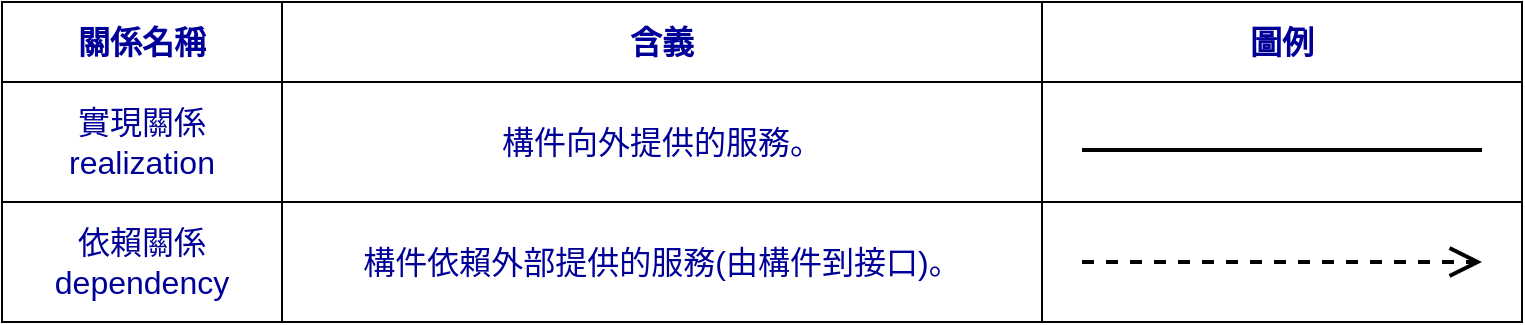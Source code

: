 <mxfile version="22.0.8" type="github">
  <diagram name="第 1 页" id="wbMzKwrL_3hDm419qJ9x">
    <mxGraphModel dx="1050" dy="534" grid="1" gridSize="10" guides="1" tooltips="1" connect="1" arrows="1" fold="1" page="1" pageScale="1" pageWidth="827" pageHeight="1169" math="0" shadow="0">
      <root>
        <mxCell id="0" />
        <mxCell id="1" parent="0" />
        <mxCell id="q28wz7RBDAjsr5voCHpd-1" value="" style="shape=table;startSize=0;container=1;collapsible=0;childLayout=tableLayout;fontSize=16;" vertex="1" parent="1">
          <mxGeometry x="40" y="40" width="760" height="160" as="geometry" />
        </mxCell>
        <mxCell id="q28wz7RBDAjsr5voCHpd-68" style="shape=tableRow;horizontal=0;startSize=0;swimlaneHead=0;swimlaneBody=0;strokeColor=inherit;top=0;left=0;bottom=0;right=0;collapsible=0;dropTarget=0;fillColor=none;points=[[0,0.5],[1,0.5]];portConstraint=eastwest;fontSize=16;" vertex="1" parent="q28wz7RBDAjsr5voCHpd-1">
          <mxGeometry width="760" height="40" as="geometry" />
        </mxCell>
        <mxCell id="q28wz7RBDAjsr5voCHpd-69" value="&lt;font color=&quot;#000099&quot;&gt;&lt;b&gt;關係名稱&lt;/b&gt;&lt;/font&gt;" style="shape=partialRectangle;html=1;whiteSpace=wrap;connectable=0;strokeColor=inherit;overflow=hidden;fillColor=none;top=0;left=0;bottom=0;right=0;pointerEvents=1;fontSize=16;" vertex="1" parent="q28wz7RBDAjsr5voCHpd-68">
          <mxGeometry width="140" height="40" as="geometry">
            <mxRectangle width="140" height="40" as="alternateBounds" />
          </mxGeometry>
        </mxCell>
        <mxCell id="q28wz7RBDAjsr5voCHpd-70" value="&lt;font color=&quot;#000099&quot;&gt;&lt;b&gt;含義&lt;/b&gt;&lt;/font&gt;" style="shape=partialRectangle;html=1;whiteSpace=wrap;connectable=0;strokeColor=inherit;overflow=hidden;fillColor=none;top=0;left=0;bottom=0;right=0;pointerEvents=1;fontSize=16;" vertex="1" parent="q28wz7RBDAjsr5voCHpd-68">
          <mxGeometry x="140" width="380" height="40" as="geometry">
            <mxRectangle width="380" height="40" as="alternateBounds" />
          </mxGeometry>
        </mxCell>
        <mxCell id="q28wz7RBDAjsr5voCHpd-71" value="&lt;b&gt;&lt;font color=&quot;#000099&quot;&gt;圖例&lt;/font&gt;&lt;/b&gt;" style="shape=partialRectangle;html=1;whiteSpace=wrap;connectable=0;strokeColor=inherit;overflow=hidden;fillColor=none;top=0;left=0;bottom=0;right=0;pointerEvents=1;fontSize=16;" vertex="1" parent="q28wz7RBDAjsr5voCHpd-68">
          <mxGeometry x="520" width="240" height="40" as="geometry">
            <mxRectangle width="240" height="40" as="alternateBounds" />
          </mxGeometry>
        </mxCell>
        <mxCell id="q28wz7RBDAjsr5voCHpd-53" style="shape=tableRow;horizontal=0;startSize=0;swimlaneHead=0;swimlaneBody=0;strokeColor=inherit;top=0;left=0;bottom=0;right=0;collapsible=0;dropTarget=0;fillColor=none;points=[[0,0.5],[1,0.5]];portConstraint=eastwest;fontSize=16;" vertex="1" parent="q28wz7RBDAjsr5voCHpd-1">
          <mxGeometry y="40" width="760" height="60" as="geometry" />
        </mxCell>
        <mxCell id="q28wz7RBDAjsr5voCHpd-54" value="&lt;font color=&quot;#000099&quot;&gt;實現關係&lt;br&gt;realization&lt;/font&gt;" style="shape=partialRectangle;html=1;whiteSpace=wrap;connectable=0;strokeColor=inherit;overflow=hidden;fillColor=none;top=0;left=0;bottom=0;right=0;pointerEvents=1;fontSize=16;" vertex="1" parent="q28wz7RBDAjsr5voCHpd-53">
          <mxGeometry width="140" height="60" as="geometry">
            <mxRectangle width="140" height="60" as="alternateBounds" />
          </mxGeometry>
        </mxCell>
        <mxCell id="q28wz7RBDAjsr5voCHpd-55" value="&lt;font color=&quot;#000099&quot;&gt;構件向外提供的服務。&lt;/font&gt;" style="shape=partialRectangle;html=1;whiteSpace=wrap;connectable=0;strokeColor=inherit;overflow=hidden;fillColor=none;top=0;left=0;bottom=0;right=0;pointerEvents=1;fontSize=16;" vertex="1" parent="q28wz7RBDAjsr5voCHpd-53">
          <mxGeometry x="140" width="380" height="60" as="geometry">
            <mxRectangle width="380" height="60" as="alternateBounds" />
          </mxGeometry>
        </mxCell>
        <mxCell id="q28wz7RBDAjsr5voCHpd-56" style="shape=partialRectangle;html=1;whiteSpace=wrap;connectable=0;strokeColor=inherit;overflow=hidden;fillColor=none;top=0;left=0;bottom=0;right=0;pointerEvents=1;fontSize=16;" vertex="1" parent="q28wz7RBDAjsr5voCHpd-53">
          <mxGeometry x="520" width="240" height="60" as="geometry">
            <mxRectangle width="240" height="60" as="alternateBounds" />
          </mxGeometry>
        </mxCell>
        <mxCell id="q28wz7RBDAjsr5voCHpd-2" value="" style="shape=tableRow;horizontal=0;startSize=0;swimlaneHead=0;swimlaneBody=0;strokeColor=inherit;top=0;left=0;bottom=0;right=0;collapsible=0;dropTarget=0;fillColor=none;points=[[0,0.5],[1,0.5]];portConstraint=eastwest;fontSize=16;" vertex="1" parent="q28wz7RBDAjsr5voCHpd-1">
          <mxGeometry y="100" width="760" height="60" as="geometry" />
        </mxCell>
        <mxCell id="q28wz7RBDAjsr5voCHpd-47" value="&lt;font color=&quot;#000099&quot;&gt;依賴關係&lt;br style=&quot;border-color: var(--border-color);&quot;&gt;dependency&lt;/font&gt;" style="shape=partialRectangle;html=1;whiteSpace=wrap;connectable=0;strokeColor=inherit;overflow=hidden;fillColor=none;top=0;left=0;bottom=0;right=0;pointerEvents=1;fontSize=16;" vertex="1" parent="q28wz7RBDAjsr5voCHpd-2">
          <mxGeometry width="140" height="60" as="geometry">
            <mxRectangle width="140" height="60" as="alternateBounds" />
          </mxGeometry>
        </mxCell>
        <mxCell id="q28wz7RBDAjsr5voCHpd-50" value="&lt;font color=&quot;#000099&quot;&gt;構件依賴外部提供的服務(由構件到接口)。&lt;/font&gt;" style="shape=partialRectangle;html=1;whiteSpace=wrap;connectable=0;strokeColor=inherit;overflow=hidden;fillColor=none;top=0;left=0;bottom=0;right=0;pointerEvents=1;fontSize=16;" vertex="1" parent="q28wz7RBDAjsr5voCHpd-2">
          <mxGeometry x="140" width="380" height="60" as="geometry">
            <mxRectangle width="380" height="60" as="alternateBounds" />
          </mxGeometry>
        </mxCell>
        <mxCell id="q28wz7RBDAjsr5voCHpd-38" style="shape=partialRectangle;html=1;whiteSpace=wrap;connectable=0;strokeColor=inherit;overflow=hidden;fillColor=none;top=0;left=0;bottom=0;right=0;pointerEvents=1;fontSize=16;" vertex="1" parent="q28wz7RBDAjsr5voCHpd-2">
          <mxGeometry x="520" width="240" height="60" as="geometry">
            <mxRectangle width="240" height="60" as="alternateBounds" />
          </mxGeometry>
        </mxCell>
        <mxCell id="q28wz7RBDAjsr5voCHpd-72" value="" style="line;strokeWidth=2;fillColor=none;align=left;verticalAlign=middle;spacingTop=-1;spacingLeft=3;spacingRight=3;rotatable=0;labelPosition=right;points=[];portConstraint=eastwest;strokeColor=inherit;" vertex="1" parent="1">
          <mxGeometry x="580" y="110" width="200" height="8" as="geometry" />
        </mxCell>
        <mxCell id="q28wz7RBDAjsr5voCHpd-75" value="" style="endArrow=open;endFill=1;endSize=12;html=1;rounded=0;dashed=1;strokeWidth=2;" edge="1" parent="1">
          <mxGeometry width="160" relative="1" as="geometry">
            <mxPoint x="580" y="170" as="sourcePoint" />
            <mxPoint x="780" y="170" as="targetPoint" />
          </mxGeometry>
        </mxCell>
      </root>
    </mxGraphModel>
  </diagram>
</mxfile>
